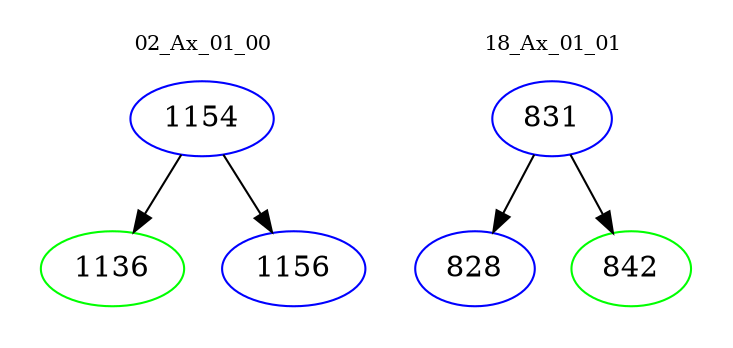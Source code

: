 digraph{
subgraph cluster_0 {
color = white
label = "02_Ax_01_00";
fontsize=10;
T0_1154 [label="1154", color="blue"]
T0_1154 -> T0_1136 [color="black"]
T0_1136 [label="1136", color="green"]
T0_1154 -> T0_1156 [color="black"]
T0_1156 [label="1156", color="blue"]
}
subgraph cluster_1 {
color = white
label = "18_Ax_01_01";
fontsize=10;
T1_831 [label="831", color="blue"]
T1_831 -> T1_828 [color="black"]
T1_828 [label="828", color="blue"]
T1_831 -> T1_842 [color="black"]
T1_842 [label="842", color="green"]
}
}
